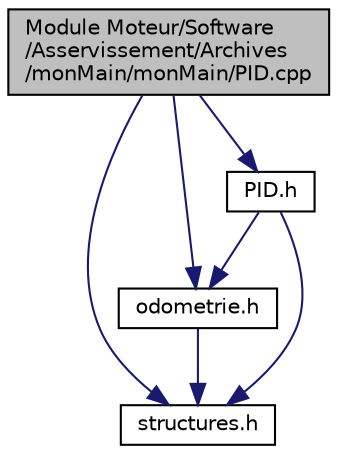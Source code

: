 digraph "Module Moteur/Software/Asservissement/Archives/monMain/monMain/PID.cpp"
{
  edge [fontname="Helvetica",fontsize="10",labelfontname="Helvetica",labelfontsize="10"];
  node [fontname="Helvetica",fontsize="10",shape=record];
  Node1 [label="Module Moteur/Software\l/Asservissement/Archives\l/monMain/monMain/PID.cpp",height=0.2,width=0.4,color="black", fillcolor="grey75", style="filled" fontcolor="black"];
  Node1 -> Node2 [color="midnightblue",fontsize="10",style="solid",fontname="Helvetica"];
  Node2 [label="structures.h",height=0.2,width=0.4,color="black", fillcolor="white", style="filled",URL="$mon_main_2mon_main_2structures_8h.html"];
  Node1 -> Node3 [color="midnightblue",fontsize="10",style="solid",fontname="Helvetica"];
  Node3 [label="odometrie.h",height=0.2,width=0.4,color="black", fillcolor="white", style="filled",URL="$mon_main_2mon_main_2odometrie_8h.html"];
  Node3 -> Node2 [color="midnightblue",fontsize="10",style="solid",fontname="Helvetica"];
  Node1 -> Node4 [color="midnightblue",fontsize="10",style="solid",fontname="Helvetica"];
  Node4 [label="PID.h",height=0.2,width=0.4,color="black", fillcolor="white", style="filled",URL="$mon_main_2mon_main_2_p_i_d_8h.html"];
  Node4 -> Node2 [color="midnightblue",fontsize="10",style="solid",fontname="Helvetica"];
  Node4 -> Node3 [color="midnightblue",fontsize="10",style="solid",fontname="Helvetica"];
}
